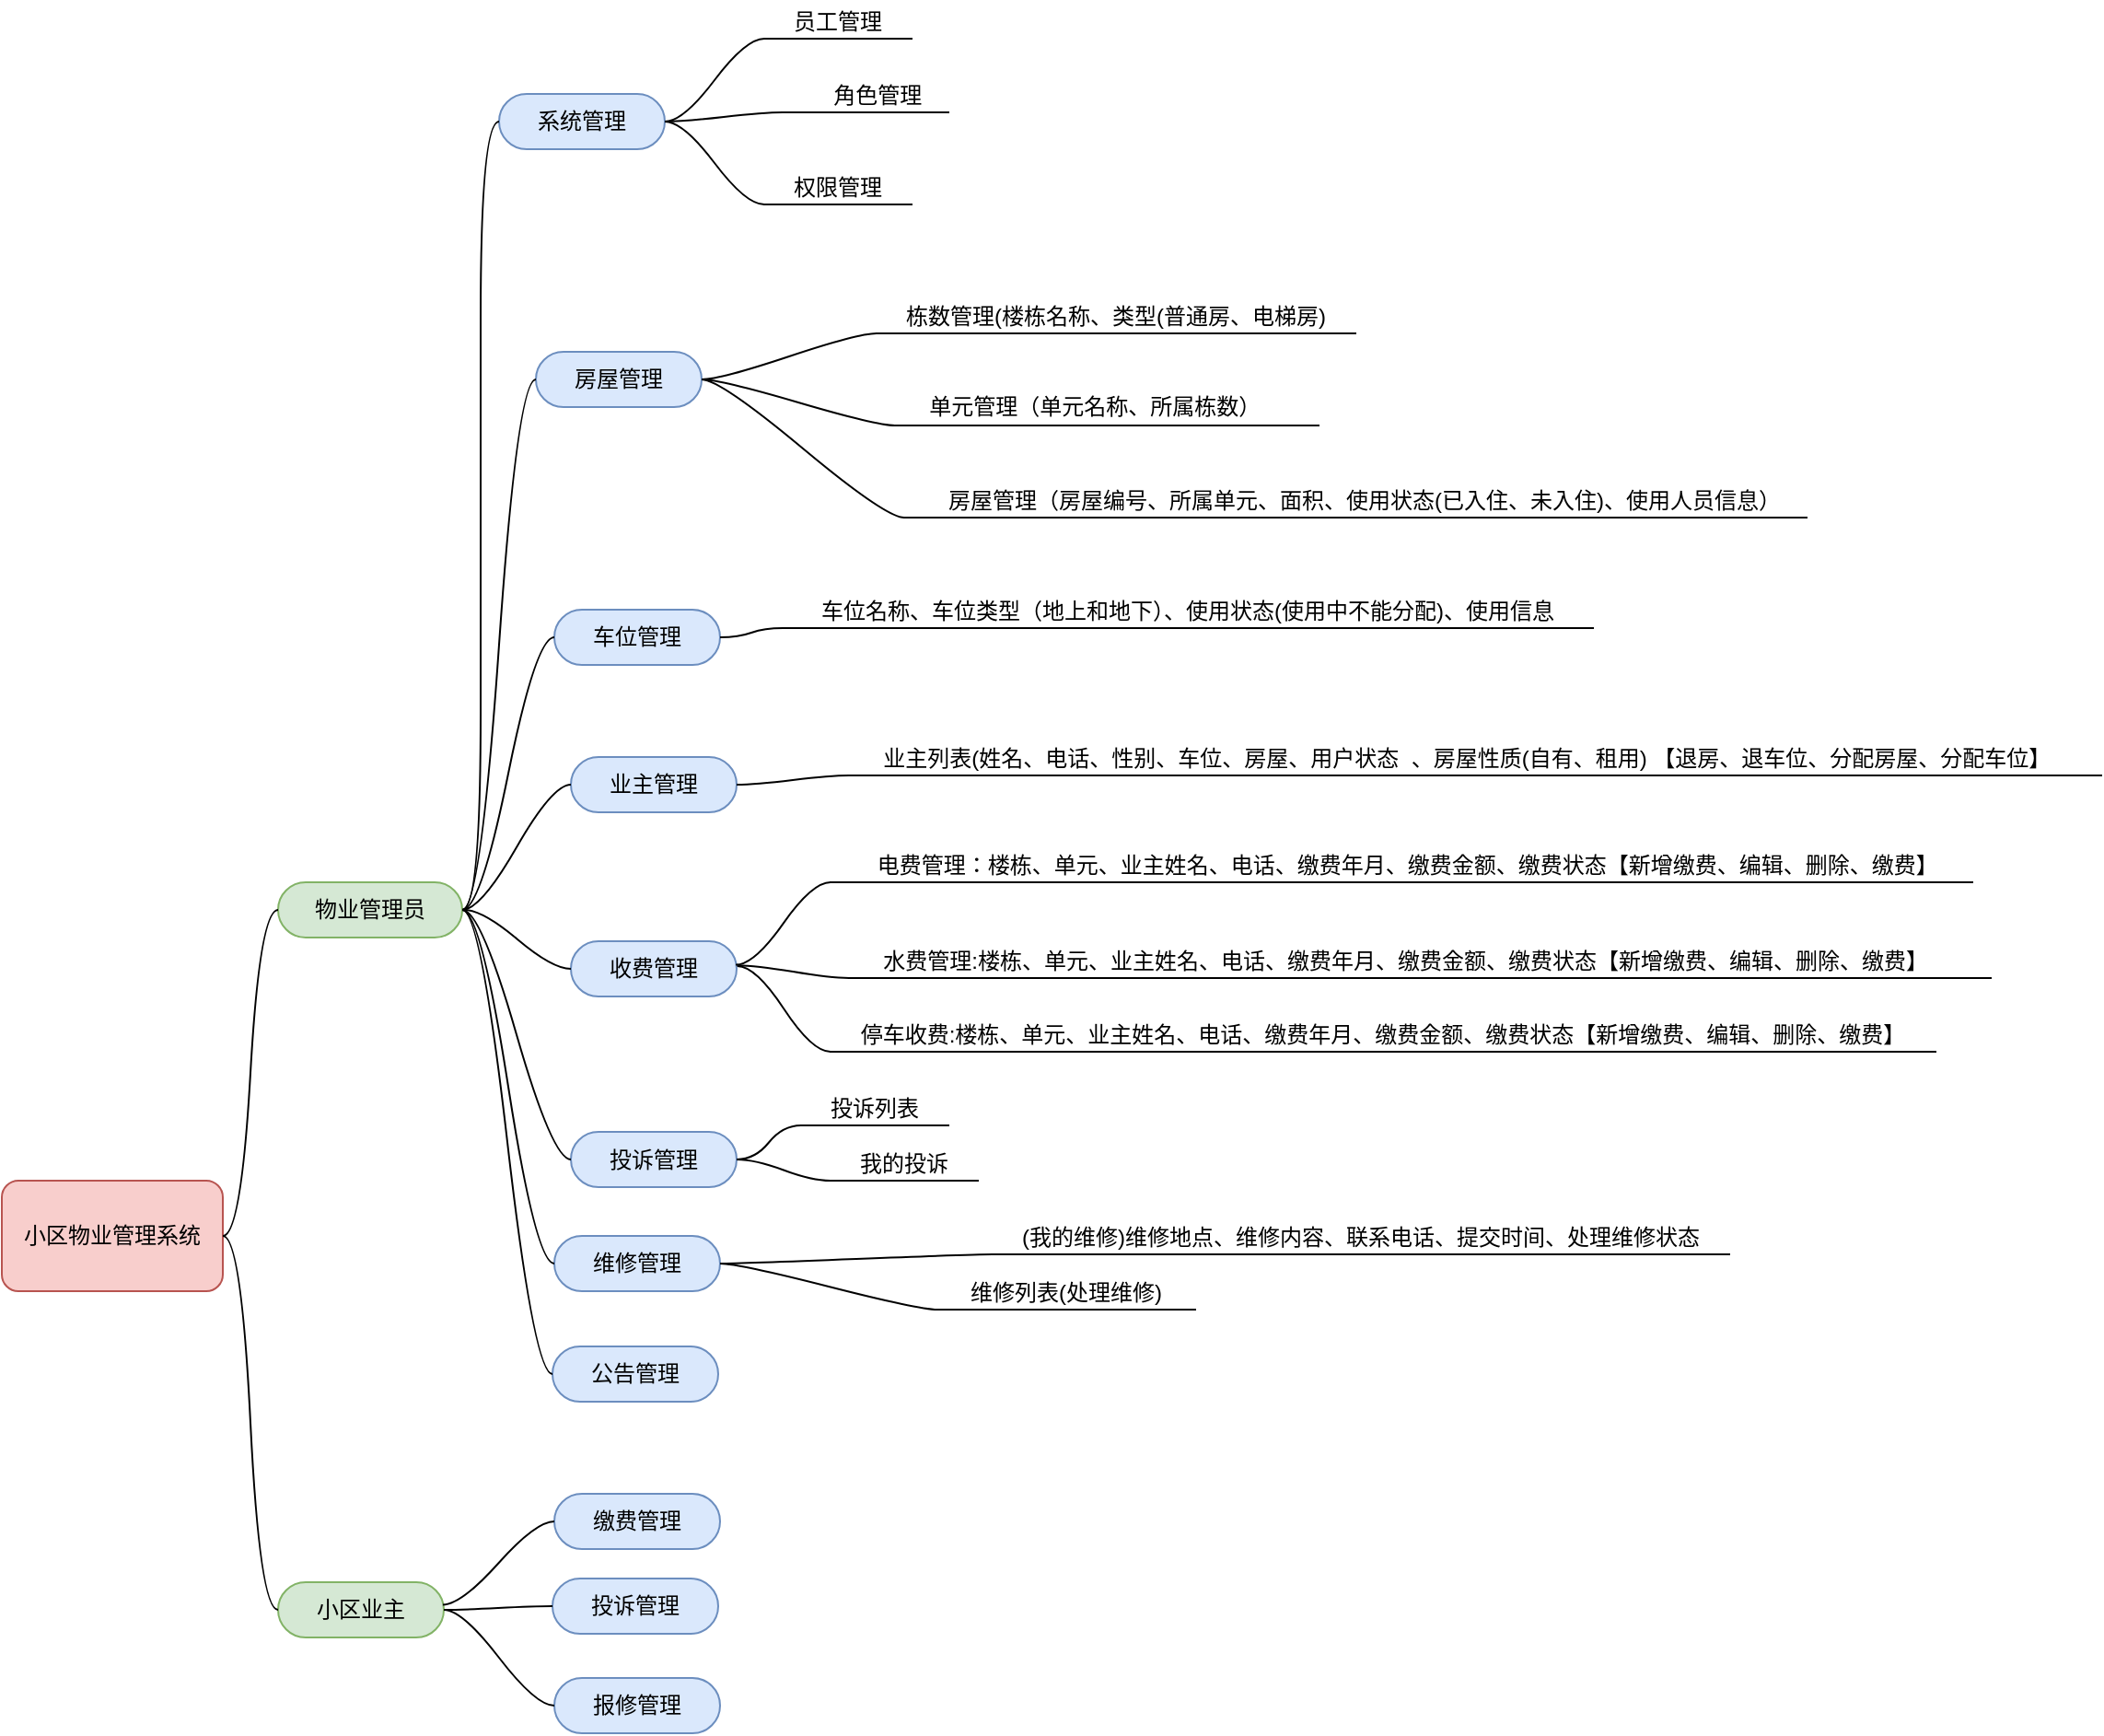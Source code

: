 <mxfile version="14.1.8" type="device"><diagram id="9iBpYPJueD04dlMU-jK3" name="第 1 页"><mxGraphModel dx="1422" dy="1991" grid="1" gridSize="10" guides="1" tooltips="1" connect="1" arrows="1" fold="1" page="1" pageScale="1" pageWidth="827" pageHeight="1169" math="0" shadow="0"><root><mxCell id="0"/><mxCell id="1" parent="0"/><mxCell id="iPwmjkWEPht2_saW1rqK-1" value="小区物业管理系统" style="rounded=1;whiteSpace=wrap;html=1;fillColor=#f8cecc;strokeColor=#b85450;" parent="1" vertex="1"><mxGeometry y="230" width="120" height="60" as="geometry"/></mxCell><mxCell id="iPwmjkWEPht2_saW1rqK-2" value="物业管理员" style="whiteSpace=wrap;html=1;rounded=1;arcSize=50;align=center;verticalAlign=middle;strokeWidth=1;autosize=1;spacing=4;treeFolding=1;treeMoving=1;newEdgeStyle={&quot;edgeStyle&quot;:&quot;entityRelationEdgeStyle&quot;,&quot;startArrow&quot;:&quot;none&quot;,&quot;endArrow&quot;:&quot;none&quot;,&quot;segment&quot;:10,&quot;curved&quot;:1};fillColor=#d5e8d4;strokeColor=#82b366;" parent="1" vertex="1"><mxGeometry x="150" y="68" width="100" height="30" as="geometry"/></mxCell><mxCell id="iPwmjkWEPht2_saW1rqK-3" value="" style="edgeStyle=entityRelationEdgeStyle;startArrow=none;endArrow=none;segment=10;curved=1;exitX=1;exitY=0.5;exitDx=0;exitDy=0;" parent="1" source="iPwmjkWEPht2_saW1rqK-1" target="iPwmjkWEPht2_saW1rqK-2" edge="1"><mxGeometry relative="1" as="geometry"><mxPoint x="120" y="270" as="sourcePoint"/></mxGeometry></mxCell><mxCell id="iPwmjkWEPht2_saW1rqK-4" value="小区业主" style="whiteSpace=wrap;html=1;rounded=1;arcSize=50;align=center;verticalAlign=middle;strokeWidth=1;autosize=1;spacing=4;treeFolding=1;treeMoving=1;newEdgeStyle={&quot;edgeStyle&quot;:&quot;entityRelationEdgeStyle&quot;,&quot;startArrow&quot;:&quot;none&quot;,&quot;endArrow&quot;:&quot;none&quot;,&quot;segment&quot;:10,&quot;curved&quot;:1};fillColor=#d5e8d4;strokeColor=#82b366;" parent="1" vertex="1"><mxGeometry x="150" y="448" width="90" height="30" as="geometry"/></mxCell><mxCell id="iPwmjkWEPht2_saW1rqK-5" value="" style="edgeStyle=entityRelationEdgeStyle;startArrow=none;endArrow=none;segment=10;curved=1;" parent="1" target="iPwmjkWEPht2_saW1rqK-4" edge="1"><mxGeometry relative="1" as="geometry"><mxPoint x="120" y="260" as="sourcePoint"/></mxGeometry></mxCell><mxCell id="iPwmjkWEPht2_saW1rqK-20" value="系统管理" style="whiteSpace=wrap;html=1;rounded=1;arcSize=50;align=center;verticalAlign=middle;strokeWidth=1;autosize=1;spacing=4;treeFolding=1;treeMoving=1;newEdgeStyle={&quot;edgeStyle&quot;:&quot;entityRelationEdgeStyle&quot;,&quot;startArrow&quot;:&quot;none&quot;,&quot;endArrow&quot;:&quot;none&quot;,&quot;segment&quot;:10,&quot;curved&quot;:1};fillColor=#dae8fc;strokeColor=#6c8ebf;" parent="1" vertex="1"><mxGeometry x="270" y="-360" width="90" height="30" as="geometry"/></mxCell><mxCell id="iPwmjkWEPht2_saW1rqK-21" value="" style="edgeStyle=entityRelationEdgeStyle;startArrow=none;endArrow=none;segment=10;curved=1;exitX=1;exitY=0.5;exitDx=0;exitDy=0;" parent="1" source="iPwmjkWEPht2_saW1rqK-2" target="iPwmjkWEPht2_saW1rqK-20" edge="1"><mxGeometry relative="1" as="geometry"><mxPoint x="250" y="80" as="sourcePoint"/></mxGeometry></mxCell><mxCell id="iPwmjkWEPht2_saW1rqK-22" value="业主管理" style="whiteSpace=wrap;html=1;rounded=1;arcSize=50;align=center;verticalAlign=middle;strokeWidth=1;autosize=1;spacing=4;treeFolding=1;treeMoving=1;newEdgeStyle={&quot;edgeStyle&quot;:&quot;entityRelationEdgeStyle&quot;,&quot;startArrow&quot;:&quot;none&quot;,&quot;endArrow&quot;:&quot;none&quot;,&quot;segment&quot;:10,&quot;curved&quot;:1};fillColor=#dae8fc;strokeColor=#6c8ebf;" parent="1" vertex="1"><mxGeometry x="309" width="90" height="30" as="geometry"/></mxCell><mxCell id="iPwmjkWEPht2_saW1rqK-23" value="" style="edgeStyle=entityRelationEdgeStyle;startArrow=none;endArrow=none;segment=10;curved=1;" parent="1" target="iPwmjkWEPht2_saW1rqK-22" edge="1"><mxGeometry relative="1" as="geometry"><mxPoint x="250" y="83" as="sourcePoint"/></mxGeometry></mxCell><mxCell id="iPwmjkWEPht2_saW1rqK-24" value="维修管理" style="whiteSpace=wrap;html=1;rounded=1;arcSize=50;align=center;verticalAlign=middle;strokeWidth=1;autosize=1;spacing=4;treeFolding=1;treeMoving=1;newEdgeStyle={&quot;edgeStyle&quot;:&quot;entityRelationEdgeStyle&quot;,&quot;startArrow&quot;:&quot;none&quot;,&quot;endArrow&quot;:&quot;none&quot;,&quot;segment&quot;:10,&quot;curved&quot;:1};fillColor=#dae8fc;strokeColor=#6c8ebf;" parent="1" vertex="1"><mxGeometry x="300" y="260" width="90" height="30" as="geometry"/></mxCell><mxCell id="iPwmjkWEPht2_saW1rqK-25" value="" style="edgeStyle=entityRelationEdgeStyle;startArrow=none;endArrow=none;segment=10;curved=1;exitX=1;exitY=0.5;exitDx=0;exitDy=0;" parent="1" source="iPwmjkWEPht2_saW1rqK-2" target="iPwmjkWEPht2_saW1rqK-24" edge="1"><mxGeometry relative="1" as="geometry"><mxPoint x="250" y="200" as="sourcePoint"/></mxGeometry></mxCell><mxCell id="iPwmjkWEPht2_saW1rqK-26" value="收费管理" style="whiteSpace=wrap;html=1;rounded=1;arcSize=50;align=center;verticalAlign=middle;strokeWidth=1;autosize=1;spacing=4;treeFolding=1;treeMoving=1;newEdgeStyle={&quot;edgeStyle&quot;:&quot;entityRelationEdgeStyle&quot;,&quot;startArrow&quot;:&quot;none&quot;,&quot;endArrow&quot;:&quot;none&quot;,&quot;segment&quot;:10,&quot;curved&quot;:1};fillColor=#dae8fc;strokeColor=#6c8ebf;" parent="1" vertex="1"><mxGeometry x="309" y="100" width="90" height="30" as="geometry"/></mxCell><mxCell id="iPwmjkWEPht2_saW1rqK-28" value="" style="edgeStyle=entityRelationEdgeStyle;startArrow=none;endArrow=none;segment=10;curved=1;exitX=1.01;exitY=0.499;exitDx=0;exitDy=0;exitPerimeter=0;" parent="1" source="iPwmjkWEPht2_saW1rqK-2" target="iPwmjkWEPht2_saW1rqK-26" edge="1"><mxGeometry relative="1" as="geometry"><mxPoint x="250" y="90" as="sourcePoint"/><mxPoint x="330" y="133" as="targetPoint"/></mxGeometry></mxCell><mxCell id="iPwmjkWEPht2_saW1rqK-29" value="房屋管理" style="whiteSpace=wrap;html=1;rounded=1;arcSize=50;align=center;verticalAlign=middle;strokeWidth=1;autosize=1;spacing=4;treeFolding=1;treeMoving=1;newEdgeStyle={&quot;edgeStyle&quot;:&quot;entityRelationEdgeStyle&quot;,&quot;startArrow&quot;:&quot;none&quot;,&quot;endArrow&quot;:&quot;none&quot;,&quot;segment&quot;:10,&quot;curved&quot;:1};fillColor=#dae8fc;strokeColor=#6c8ebf;" parent="1" vertex="1"><mxGeometry x="290" y="-220" width="90" height="30" as="geometry"/></mxCell><mxCell id="iPwmjkWEPht2_saW1rqK-30" value="" style="edgeStyle=entityRelationEdgeStyle;startArrow=none;endArrow=none;segment=10;curved=1;exitX=1;exitY=0.5;exitDx=0;exitDy=0;" parent="1" source="iPwmjkWEPht2_saW1rqK-2" target="iPwmjkWEPht2_saW1rqK-29" edge="1"><mxGeometry relative="1" as="geometry"><mxPoint x="250" y="80" as="sourcePoint"/></mxGeometry></mxCell><mxCell id="iPwmjkWEPht2_saW1rqK-33" value="缴费管理" style="whiteSpace=wrap;html=1;rounded=1;arcSize=50;align=center;verticalAlign=middle;strokeWidth=1;autosize=1;spacing=4;treeFolding=1;treeMoving=1;newEdgeStyle={&quot;edgeStyle&quot;:&quot;entityRelationEdgeStyle&quot;,&quot;startArrow&quot;:&quot;none&quot;,&quot;endArrow&quot;:&quot;none&quot;,&quot;segment&quot;:10,&quot;curved&quot;:1};fillColor=#dae8fc;strokeColor=#6c8ebf;" parent="1" vertex="1"><mxGeometry x="300" y="400" width="90" height="30" as="geometry"/></mxCell><mxCell id="iPwmjkWEPht2_saW1rqK-34" value="" style="edgeStyle=entityRelationEdgeStyle;startArrow=none;endArrow=none;segment=10;curved=1;exitX=0.994;exitY=0.407;exitDx=0;exitDy=0;exitPerimeter=0;" parent="1" source="iPwmjkWEPht2_saW1rqK-4" target="iPwmjkWEPht2_saW1rqK-33" edge="1"><mxGeometry relative="1" as="geometry"><mxPoint x="259" y="520" as="sourcePoint"/></mxGeometry></mxCell><mxCell id="iPwmjkWEPht2_saW1rqK-35" value="公告管理" style="whiteSpace=wrap;html=1;rounded=1;arcSize=50;align=center;verticalAlign=middle;strokeWidth=1;autosize=1;spacing=4;treeFolding=1;treeMoving=1;newEdgeStyle={&quot;edgeStyle&quot;:&quot;entityRelationEdgeStyle&quot;,&quot;startArrow&quot;:&quot;none&quot;,&quot;endArrow&quot;:&quot;none&quot;,&quot;segment&quot;:10,&quot;curved&quot;:1};fillColor=#dae8fc;strokeColor=#6c8ebf;" parent="1" vertex="1"><mxGeometry x="299" y="320" width="90" height="30" as="geometry"/></mxCell><mxCell id="iPwmjkWEPht2_saW1rqK-36" value="" style="edgeStyle=entityRelationEdgeStyle;startArrow=none;endArrow=none;segment=10;curved=1;exitX=1;exitY=0.5;exitDx=0;exitDy=0;" parent="1" source="iPwmjkWEPht2_saW1rqK-2" target="iPwmjkWEPht2_saW1rqK-35" edge="1"><mxGeometry relative="1" as="geometry"><mxPoint x="170" y="240" as="sourcePoint"/></mxGeometry></mxCell><mxCell id="iPwmjkWEPht2_saW1rqK-37" value="报修管理" style="whiteSpace=wrap;html=1;rounded=1;arcSize=50;align=center;verticalAlign=middle;strokeWidth=1;autosize=1;spacing=4;treeFolding=1;treeMoving=1;newEdgeStyle={&quot;edgeStyle&quot;:&quot;entityRelationEdgeStyle&quot;,&quot;startArrow&quot;:&quot;none&quot;,&quot;endArrow&quot;:&quot;none&quot;,&quot;segment&quot;:10,&quot;curved&quot;:1};fillColor=#dae8fc;strokeColor=#6c8ebf;" parent="1" vertex="1"><mxGeometry x="300" y="500" width="90" height="30" as="geometry"/></mxCell><mxCell id="iPwmjkWEPht2_saW1rqK-38" value="" style="edgeStyle=entityRelationEdgeStyle;startArrow=none;endArrow=none;segment=10;curved=1;exitX=1;exitY=0.5;exitDx=0;exitDy=0;" parent="1" source="iPwmjkWEPht2_saW1rqK-4" target="iPwmjkWEPht2_saW1rqK-37" edge="1"><mxGeometry relative="1" as="geometry"><mxPoint x="170" y="480" as="sourcePoint"/></mxGeometry></mxCell><mxCell id="iPwmjkWEPht2_saW1rqK-39" value="&amp;nbsp; &amp;nbsp; &amp;nbsp;业主列表(姓名、电话、性别、车位、房屋、用户状态&amp;nbsp; 、房屋性质(自有、租用) 【退房、退车位、分配房屋、分配车位】" style="whiteSpace=wrap;html=1;shape=partialRectangle;top=0;left=0;bottom=1;right=0;points=[[0,1],[1,1]];fillColor=none;align=left;verticalAlign=bottom;routingCenterY=0.5;snapToPoint=1;recursiveResize=0;autosize=1;treeFolding=1;treeMoving=1;newEdgeStyle={&quot;edgeStyle&quot;:&quot;entityRelationEdgeStyle&quot;,&quot;startArrow&quot;:&quot;none&quot;,&quot;endArrow&quot;:&quot;none&quot;,&quot;segment&quot;:10,&quot;curved&quot;:1};" parent="1" vertex="1"><mxGeometry x="460" y="-10" width="680" height="20" as="geometry"/></mxCell><mxCell id="iPwmjkWEPht2_saW1rqK-40" value="" style="edgeStyle=entityRelationEdgeStyle;startArrow=none;endArrow=none;segment=10;curved=1;exitX=1;exitY=0.5;exitDx=0;exitDy=0;" parent="1" source="iPwmjkWEPht2_saW1rqK-22" target="iPwmjkWEPht2_saW1rqK-39" edge="1"><mxGeometry relative="1" as="geometry"><mxPoint x="390" y="80" as="sourcePoint"/></mxGeometry></mxCell><mxCell id="iPwmjkWEPht2_saW1rqK-41" value="&amp;nbsp; 电费管理：楼栋、单元、业主姓名、电话、缴费年月、缴费金额、缴费状态【新增缴费、编辑、删除、缴费】" style="whiteSpace=wrap;html=1;shape=partialRectangle;top=0;left=0;bottom=1;right=0;points=[[0,1],[1,1]];fillColor=none;align=center;verticalAlign=bottom;routingCenterY=0.5;snapToPoint=1;recursiveResize=0;autosize=1;treeFolding=1;treeMoving=1;newEdgeStyle={&quot;edgeStyle&quot;:&quot;entityRelationEdgeStyle&quot;,&quot;startArrow&quot;:&quot;none&quot;,&quot;endArrow&quot;:&quot;none&quot;,&quot;segment&quot;:10,&quot;curved&quot;:1};" parent="1" vertex="1"><mxGeometry x="450" y="48" width="620" height="20" as="geometry"/></mxCell><mxCell id="iPwmjkWEPht2_saW1rqK-42" value="" style="edgeStyle=entityRelationEdgeStyle;startArrow=none;endArrow=none;segment=10;curved=1;exitX=0.995;exitY=0.427;exitDx=0;exitDy=0;exitPerimeter=0;" parent="1" source="iPwmjkWEPht2_saW1rqK-26" target="iPwmjkWEPht2_saW1rqK-41" edge="1"><mxGeometry relative="1" as="geometry"><mxPoint x="390" y="150" as="sourcePoint"/></mxGeometry></mxCell><mxCell id="iPwmjkWEPht2_saW1rqK-43" value="&amp;nbsp; &amp;nbsp; &amp;nbsp;水费管理:楼栋、单元、业主姓名、电话、缴费年月、缴费金额、缴费状态【新增缴费、编辑、删除、缴费】" style="whiteSpace=wrap;html=1;shape=partialRectangle;top=0;left=0;bottom=1;right=0;points=[[0,1],[1,1]];fillColor=none;align=left;verticalAlign=bottom;routingCenterY=0.5;snapToPoint=1;recursiveResize=0;autosize=1;treeFolding=1;treeMoving=1;newEdgeStyle={&quot;edgeStyle&quot;:&quot;entityRelationEdgeStyle&quot;,&quot;startArrow&quot;:&quot;none&quot;,&quot;endArrow&quot;:&quot;none&quot;,&quot;segment&quot;:10,&quot;curved&quot;:1};" parent="1" vertex="1"><mxGeometry x="460" y="100" width="620" height="20" as="geometry"/></mxCell><mxCell id="iPwmjkWEPht2_saW1rqK-44" value="" style="edgeStyle=entityRelationEdgeStyle;startArrow=none;endArrow=none;segment=10;curved=1;exitX=1.003;exitY=0.436;exitDx=0;exitDy=0;exitPerimeter=0;" parent="1" source="iPwmjkWEPht2_saW1rqK-26" target="iPwmjkWEPht2_saW1rqK-43" edge="1"><mxGeometry relative="1" as="geometry"><mxPoint x="390" y="155" as="sourcePoint"/></mxGeometry></mxCell><mxCell id="iPwmjkWEPht2_saW1rqK-45" value="停车收费:楼栋、单元、业主姓名、电话、缴费年月、缴费金额、缴费状态【新增缴费、编辑、删除、缴费】" style="whiteSpace=wrap;html=1;shape=partialRectangle;top=0;left=0;bottom=1;right=0;points=[[0,1],[1,1]];fillColor=none;align=center;verticalAlign=bottom;routingCenterY=0.5;snapToPoint=1;recursiveResize=0;autosize=1;treeFolding=1;treeMoving=1;newEdgeStyle={&quot;edgeStyle&quot;:&quot;entityRelationEdgeStyle&quot;,&quot;startArrow&quot;:&quot;none&quot;,&quot;endArrow&quot;:&quot;none&quot;,&quot;segment&quot;:10,&quot;curved&quot;:1};" parent="1" vertex="1"><mxGeometry x="450" y="140" width="600" height="20" as="geometry"/></mxCell><mxCell id="iPwmjkWEPht2_saW1rqK-46" value="" style="edgeStyle=entityRelationEdgeStyle;startArrow=none;endArrow=none;segment=10;curved=1;exitX=1.004;exitY=0.45;exitDx=0;exitDy=0;exitPerimeter=0;" parent="1" source="iPwmjkWEPht2_saW1rqK-26" target="iPwmjkWEPht2_saW1rqK-45" edge="1"><mxGeometry relative="1" as="geometry"><mxPoint x="390" y="220" as="sourcePoint"/></mxGeometry></mxCell><mxCell id="iPwmjkWEPht2_saW1rqK-47" value="栋数管理(楼栋名称、类型(普通房、电梯房)" style="whiteSpace=wrap;html=1;shape=partialRectangle;top=0;left=0;bottom=1;right=0;points=[[0,1],[1,1]];fillColor=none;align=center;verticalAlign=bottom;routingCenterY=0.5;snapToPoint=1;recursiveResize=0;autosize=1;treeFolding=1;treeMoving=1;newEdgeStyle={&quot;edgeStyle&quot;:&quot;entityRelationEdgeStyle&quot;,&quot;startArrow&quot;:&quot;none&quot;,&quot;endArrow&quot;:&quot;none&quot;,&quot;segment&quot;:10,&quot;curved&quot;:1};" parent="1" vertex="1"><mxGeometry x="475" y="-250" width="260" height="20" as="geometry"/></mxCell><mxCell id="iPwmjkWEPht2_saW1rqK-48" value="" style="edgeStyle=entityRelationEdgeStyle;startArrow=none;endArrow=none;segment=10;curved=1;exitX=1;exitY=0.5;exitDx=0;exitDy=0;" parent="1" source="iPwmjkWEPht2_saW1rqK-29" target="iPwmjkWEPht2_saW1rqK-47" edge="1"><mxGeometry relative="1" as="geometry"><mxPoint x="390" as="sourcePoint"/></mxGeometry></mxCell><mxCell id="iPwmjkWEPht2_saW1rqK-49" value="员工管理" style="whiteSpace=wrap;html=1;shape=partialRectangle;top=0;left=0;bottom=1;right=0;points=[[0,1],[1,1]];fillColor=none;align=center;verticalAlign=bottom;routingCenterY=0.5;snapToPoint=1;recursiveResize=0;autosize=1;treeFolding=1;treeMoving=1;newEdgeStyle={&quot;edgeStyle&quot;:&quot;entityRelationEdgeStyle&quot;,&quot;startArrow&quot;:&quot;none&quot;,&quot;endArrow&quot;:&quot;none&quot;,&quot;segment&quot;:10,&quot;curved&quot;:1};" parent="1" vertex="1"><mxGeometry x="414" y="-410" width="80" height="20" as="geometry"/></mxCell><mxCell id="iPwmjkWEPht2_saW1rqK-50" value="" style="edgeStyle=entityRelationEdgeStyle;startArrow=none;endArrow=none;segment=10;curved=1;exitX=1;exitY=0.5;exitDx=0;exitDy=0;" parent="1" source="iPwmjkWEPht2_saW1rqK-20" target="iPwmjkWEPht2_saW1rqK-49" edge="1"><mxGeometry relative="1" as="geometry"><mxPoint x="390" y="-90" as="sourcePoint"/></mxGeometry></mxCell><mxCell id="iPwmjkWEPht2_saW1rqK-55" value="&amp;nbsp; &amp;nbsp; 角色管理" style="whiteSpace=wrap;html=1;shape=partialRectangle;top=0;left=0;bottom=1;right=0;points=[[0,1],[1,1]];fillColor=none;align=center;verticalAlign=bottom;routingCenterY=0.5;snapToPoint=1;recursiveResize=0;autosize=1;treeFolding=1;treeMoving=1;newEdgeStyle={&quot;edgeStyle&quot;:&quot;entityRelationEdgeStyle&quot;,&quot;startArrow&quot;:&quot;none&quot;,&quot;endArrow&quot;:&quot;none&quot;,&quot;segment&quot;:10,&quot;curved&quot;:1};" parent="1" vertex="1"><mxGeometry x="424" y="-370" width="90" height="20" as="geometry"/></mxCell><mxCell id="iPwmjkWEPht2_saW1rqK-56" value="" style="edgeStyle=entityRelationEdgeStyle;startArrow=none;endArrow=none;segment=10;curved=1;exitX=1;exitY=0.5;exitDx=0;exitDy=0;" parent="1" source="iPwmjkWEPht2_saW1rqK-20" target="iPwmjkWEPht2_saW1rqK-55" edge="1"><mxGeometry relative="1" as="geometry"><mxPoint x="390" y="-80" as="sourcePoint"/></mxGeometry></mxCell><mxCell id="iPwmjkWEPht2_saW1rqK-57" value="权限管理" style="whiteSpace=wrap;html=1;shape=partialRectangle;top=0;left=0;bottom=1;right=0;points=[[0,1],[1,1]];fillColor=none;align=center;verticalAlign=bottom;routingCenterY=0.5;snapToPoint=1;recursiveResize=0;autosize=1;treeFolding=1;treeMoving=1;newEdgeStyle={&quot;edgeStyle&quot;:&quot;entityRelationEdgeStyle&quot;,&quot;startArrow&quot;:&quot;none&quot;,&quot;endArrow&quot;:&quot;none&quot;,&quot;segment&quot;:10,&quot;curved&quot;:1};" parent="1" vertex="1"><mxGeometry x="414" y="-320" width="80" height="20" as="geometry"/></mxCell><mxCell id="iPwmjkWEPht2_saW1rqK-58" value="" style="edgeStyle=entityRelationEdgeStyle;startArrow=none;endArrow=none;segment=10;curved=1;exitX=1;exitY=0.5;exitDx=0;exitDy=0;" parent="1" source="iPwmjkWEPht2_saW1rqK-20" target="iPwmjkWEPht2_saW1rqK-57" edge="1"><mxGeometry relative="1" as="geometry"><mxPoint x="400" y="-50" as="sourcePoint"/></mxGeometry></mxCell><mxCell id="RYWv2bmAXxRsB7cBbxcz-3" value="&amp;nbsp; &amp;nbsp; &amp;nbsp;单元管理（单元名称、所属栋数）" style="whiteSpace=wrap;html=1;shape=partialRectangle;top=0;left=0;bottom=1;right=0;points=[[0,1],[1,1]];fillColor=none;align=left;verticalAlign=middle;routingCenterY=0.5;snapToPoint=1;recursiveResize=0;autosize=1;treeFolding=1;treeMoving=1;newEdgeStyle={&quot;edgeStyle&quot;:&quot;entityRelationEdgeStyle&quot;,&quot;startArrow&quot;:&quot;none&quot;,&quot;endArrow&quot;:&quot;none&quot;,&quot;segment&quot;:10,&quot;curved&quot;:1};labelPosition=center;verticalLabelPosition=middle;" parent="1" vertex="1" collapsed="1"><mxGeometry x="485" y="-200" width="230" height="20" as="geometry"/></mxCell><mxCell id="RYWv2bmAXxRsB7cBbxcz-4" value="" style="edgeStyle=entityRelationEdgeStyle;startArrow=none;endArrow=none;segment=10;curved=1;exitX=1;exitY=0.5;exitDx=0;exitDy=0;" parent="1" source="iPwmjkWEPht2_saW1rqK-29" target="RYWv2bmAXxRsB7cBbxcz-3" edge="1"><mxGeometry relative="1" as="geometry"><mxPoint x="390" y="-10" as="sourcePoint"/></mxGeometry></mxCell><mxCell id="RYWv2bmAXxRsB7cBbxcz-11" value="&amp;nbsp; &amp;nbsp;房屋管理（房屋编号、所属单元、面积、使用状态(已入住、未入住)、使用人员信息）" style="whiteSpace=wrap;html=1;shape=partialRectangle;top=0;left=0;bottom=1;right=0;points=[[0,1],[1,1]];fillColor=none;align=center;verticalAlign=bottom;routingCenterY=0.5;snapToPoint=1;recursiveResize=0;autosize=1;treeFolding=1;treeMoving=1;newEdgeStyle={&quot;edgeStyle&quot;:&quot;entityRelationEdgeStyle&quot;,&quot;startArrow&quot;:&quot;none&quot;,&quot;endArrow&quot;:&quot;none&quot;,&quot;segment&quot;:10,&quot;curved&quot;:1};" parent="1" vertex="1"><mxGeometry x="490" y="-150" width="490" height="20" as="geometry"/></mxCell><mxCell id="RYWv2bmAXxRsB7cBbxcz-12" value="" style="edgeStyle=entityRelationEdgeStyle;startArrow=none;endArrow=none;segment=10;curved=1;exitX=1;exitY=0.5;exitDx=0;exitDy=0;" parent="1" source="iPwmjkWEPht2_saW1rqK-29" target="RYWv2bmAXxRsB7cBbxcz-11" edge="1"><mxGeometry relative="1" as="geometry"><mxPoint x="460" y="-50" as="sourcePoint"/></mxGeometry></mxCell><mxCell id="RYWv2bmAXxRsB7cBbxcz-16" value="车位管理" style="whiteSpace=wrap;html=1;rounded=1;arcSize=50;align=center;verticalAlign=middle;strokeWidth=1;autosize=1;spacing=4;treeFolding=1;treeMoving=1;newEdgeStyle={&quot;edgeStyle&quot;:&quot;entityRelationEdgeStyle&quot;,&quot;startArrow&quot;:&quot;none&quot;,&quot;endArrow&quot;:&quot;none&quot;,&quot;segment&quot;:10,&quot;curved&quot;:1};fillColor=#dae8fc;strokeColor=#6c8ebf;" parent="1" vertex="1"><mxGeometry x="300" y="-80" width="90" height="30" as="geometry"/></mxCell><mxCell id="RYWv2bmAXxRsB7cBbxcz-17" value="" style="edgeStyle=entityRelationEdgeStyle;startArrow=none;endArrow=none;segment=10;curved=1;exitX=1;exitY=0.5;exitDx=0;exitDy=0;" parent="1" source="iPwmjkWEPht2_saW1rqK-2" target="RYWv2bmAXxRsB7cBbxcz-16" edge="1"><mxGeometry relative="1" as="geometry"><mxPoint x="290" y="20" as="sourcePoint"/></mxGeometry></mxCell><mxCell id="RYWv2bmAXxRsB7cBbxcz-18" value="车位名称、车位类型（地上和地下）、使用状态(使用中不能分配)、使用信息" style="whiteSpace=wrap;html=1;shape=partialRectangle;top=0;left=0;bottom=1;right=0;points=[[0,1],[1,1]];fillColor=none;align=center;verticalAlign=bottom;routingCenterY=0.5;snapToPoint=1;recursiveResize=0;autosize=1;treeFolding=1;treeMoving=1;newEdgeStyle={&quot;edgeStyle&quot;:&quot;entityRelationEdgeStyle&quot;,&quot;startArrow&quot;:&quot;none&quot;,&quot;endArrow&quot;:&quot;none&quot;,&quot;segment&quot;:10,&quot;curved&quot;:1};" parent="1" vertex="1"><mxGeometry x="424" y="-90" width="440" height="20" as="geometry"/></mxCell><mxCell id="RYWv2bmAXxRsB7cBbxcz-19" value="" style="edgeStyle=entityRelationEdgeStyle;startArrow=none;endArrow=none;segment=10;curved=1;" parent="1" source="RYWv2bmAXxRsB7cBbxcz-16" target="RYWv2bmAXxRsB7cBbxcz-18" edge="1"><mxGeometry relative="1" as="geometry"><mxPoint x="470" y="8" as="sourcePoint"/></mxGeometry></mxCell><mxCell id="RYWv2bmAXxRsB7cBbxcz-21" value="投诉管理" style="whiteSpace=wrap;html=1;rounded=1;arcSize=50;align=center;verticalAlign=middle;strokeWidth=1;autosize=1;spacing=4;treeFolding=1;treeMoving=1;newEdgeStyle={&quot;edgeStyle&quot;:&quot;entityRelationEdgeStyle&quot;,&quot;startArrow&quot;:&quot;none&quot;,&quot;endArrow&quot;:&quot;none&quot;,&quot;segment&quot;:10,&quot;curved&quot;:1};fillColor=#dae8fc;strokeColor=#6c8ebf;" parent="1" vertex="1"><mxGeometry x="299" y="446" width="90" height="30" as="geometry"/></mxCell><mxCell id="RYWv2bmAXxRsB7cBbxcz-22" value="" style="edgeStyle=entityRelationEdgeStyle;startArrow=none;endArrow=none;segment=10;curved=1;exitX=1;exitY=0.5;exitDx=0;exitDy=0;" parent="1" source="iPwmjkWEPht2_saW1rqK-4" target="RYWv2bmAXxRsB7cBbxcz-21" edge="1"><mxGeometry relative="1" as="geometry"><mxPoint x="390" y="478" as="sourcePoint"/></mxGeometry></mxCell><mxCell id="RYWv2bmAXxRsB7cBbxcz-23" value="投诉管理" style="whiteSpace=wrap;html=1;rounded=1;arcSize=50;align=center;verticalAlign=middle;strokeWidth=1;autosize=1;spacing=4;treeFolding=1;treeMoving=1;newEdgeStyle={&quot;edgeStyle&quot;:&quot;entityRelationEdgeStyle&quot;,&quot;startArrow&quot;:&quot;none&quot;,&quot;endArrow&quot;:&quot;none&quot;,&quot;segment&quot;:10,&quot;curved&quot;:1};fillColor=#dae8fc;strokeColor=#6c8ebf;" parent="1" vertex="1"><mxGeometry x="309" y="203.5" width="90" height="30" as="geometry"/></mxCell><mxCell id="RYWv2bmAXxRsB7cBbxcz-24" value="" style="edgeStyle=entityRelationEdgeStyle;startArrow=none;endArrow=none;segment=10;curved=1;exitX=1;exitY=0.5;exitDx=0;exitDy=0;" parent="1" source="iPwmjkWEPht2_saW1rqK-2" target="RYWv2bmAXxRsB7cBbxcz-23" edge="1"><mxGeometry relative="1" as="geometry"><mxPoint x="250" y="80" as="sourcePoint"/></mxGeometry></mxCell><mxCell id="PSWKIUsD-wvYIGuaoUDh-1" value="(我的维修)维修地点、维修内容、联系电话、提交时间、处理维修状态" style="whiteSpace=wrap;html=1;shape=partialRectangle;top=0;left=0;bottom=1;right=0;points=[[0,1],[1,1]];fillColor=none;align=center;verticalAlign=bottom;routingCenterY=0.5;snapToPoint=1;recursiveResize=0;autosize=1;treeFolding=1;treeMoving=1;newEdgeStyle={&quot;edgeStyle&quot;:&quot;entityRelationEdgeStyle&quot;,&quot;startArrow&quot;:&quot;none&quot;,&quot;endArrow&quot;:&quot;none&quot;,&quot;segment&quot;:10,&quot;curved&quot;:1};" parent="1" vertex="1"><mxGeometry x="538" y="250" width="400" height="20" as="geometry"/></mxCell><mxCell id="PSWKIUsD-wvYIGuaoUDh-2" value="" style="edgeStyle=entityRelationEdgeStyle;startArrow=none;endArrow=none;segment=10;curved=1;" parent="1" source="iPwmjkWEPht2_saW1rqK-24" target="PSWKIUsD-wvYIGuaoUDh-1" edge="1"><mxGeometry relative="1" as="geometry"><mxPoint x="550" y="320" as="sourcePoint"/></mxGeometry></mxCell><mxCell id="MM1GLddkkrakYCcZKA2Z-1" value="投诉列表" style="whiteSpace=wrap;html=1;shape=partialRectangle;top=0;left=0;bottom=1;right=0;points=[[0,1],[1,1]];fillColor=none;align=center;verticalAlign=bottom;routingCenterY=0.5;snapToPoint=1;recursiveResize=0;autosize=1;treeFolding=1;treeMoving=1;newEdgeStyle={&quot;edgeStyle&quot;:&quot;entityRelationEdgeStyle&quot;,&quot;startArrow&quot;:&quot;none&quot;,&quot;endArrow&quot;:&quot;none&quot;,&quot;segment&quot;:10,&quot;curved&quot;:1};" vertex="1" parent="1"><mxGeometry x="434" y="180" width="80" height="20" as="geometry"/></mxCell><mxCell id="MM1GLddkkrakYCcZKA2Z-2" value="" style="edgeStyle=entityRelationEdgeStyle;startArrow=none;endArrow=none;segment=10;curved=1;exitX=1;exitY=0.5;exitDx=0;exitDy=0;" edge="1" target="MM1GLddkkrakYCcZKA2Z-1" parent="1" source="RYWv2bmAXxRsB7cBbxcz-23"><mxGeometry relative="1" as="geometry"><mxPoint x="620" y="220" as="sourcePoint"/></mxGeometry></mxCell><mxCell id="MM1GLddkkrakYCcZKA2Z-3" value="我的投诉" style="whiteSpace=wrap;html=1;shape=partialRectangle;top=0;left=0;bottom=1;right=0;points=[[0,1],[1,1]];fillColor=none;align=center;verticalAlign=bottom;routingCenterY=0.5;snapToPoint=1;recursiveResize=0;autosize=1;treeFolding=1;treeMoving=1;newEdgeStyle={&quot;edgeStyle&quot;:&quot;entityRelationEdgeStyle&quot;,&quot;startArrow&quot;:&quot;none&quot;,&quot;endArrow&quot;:&quot;none&quot;,&quot;segment&quot;:10,&quot;curved&quot;:1};" vertex="1" parent="1"><mxGeometry x="450" y="210" width="80" height="20" as="geometry"/></mxCell><mxCell id="MM1GLddkkrakYCcZKA2Z-4" value="" style="edgeStyle=entityRelationEdgeStyle;startArrow=none;endArrow=none;segment=10;curved=1;exitX=1;exitY=0.5;exitDx=0;exitDy=0;" edge="1" target="MM1GLddkkrakYCcZKA2Z-3" parent="1" source="RYWv2bmAXxRsB7cBbxcz-23"><mxGeometry relative="1" as="geometry"><mxPoint x="620" y="320" as="sourcePoint"/></mxGeometry></mxCell><mxCell id="MM1GLddkkrakYCcZKA2Z-5" value="维修列表(处理维修)" style="whiteSpace=wrap;html=1;shape=partialRectangle;top=0;left=0;bottom=1;right=0;points=[[0,1],[1,1]];fillColor=none;align=center;verticalAlign=bottom;routingCenterY=0.5;snapToPoint=1;recursiveResize=0;autosize=1;treeFolding=1;treeMoving=1;newEdgeStyle={&quot;edgeStyle&quot;:&quot;entityRelationEdgeStyle&quot;,&quot;startArrow&quot;:&quot;none&quot;,&quot;endArrow&quot;:&quot;none&quot;,&quot;segment&quot;:10,&quot;curved&quot;:1};" vertex="1" parent="1"><mxGeometry x="508" y="280" width="140" height="20" as="geometry"/></mxCell><mxCell id="MM1GLddkkrakYCcZKA2Z-6" value="" style="edgeStyle=entityRelationEdgeStyle;startArrow=none;endArrow=none;segment=10;curved=1;exitX=1;exitY=0.5;exitDx=0;exitDy=0;" edge="1" target="MM1GLddkkrakYCcZKA2Z-5" parent="1" source="iPwmjkWEPht2_saW1rqK-24"><mxGeometry relative="1" as="geometry"><mxPoint x="620" y="410" as="sourcePoint"/></mxGeometry></mxCell></root></mxGraphModel></diagram></mxfile>